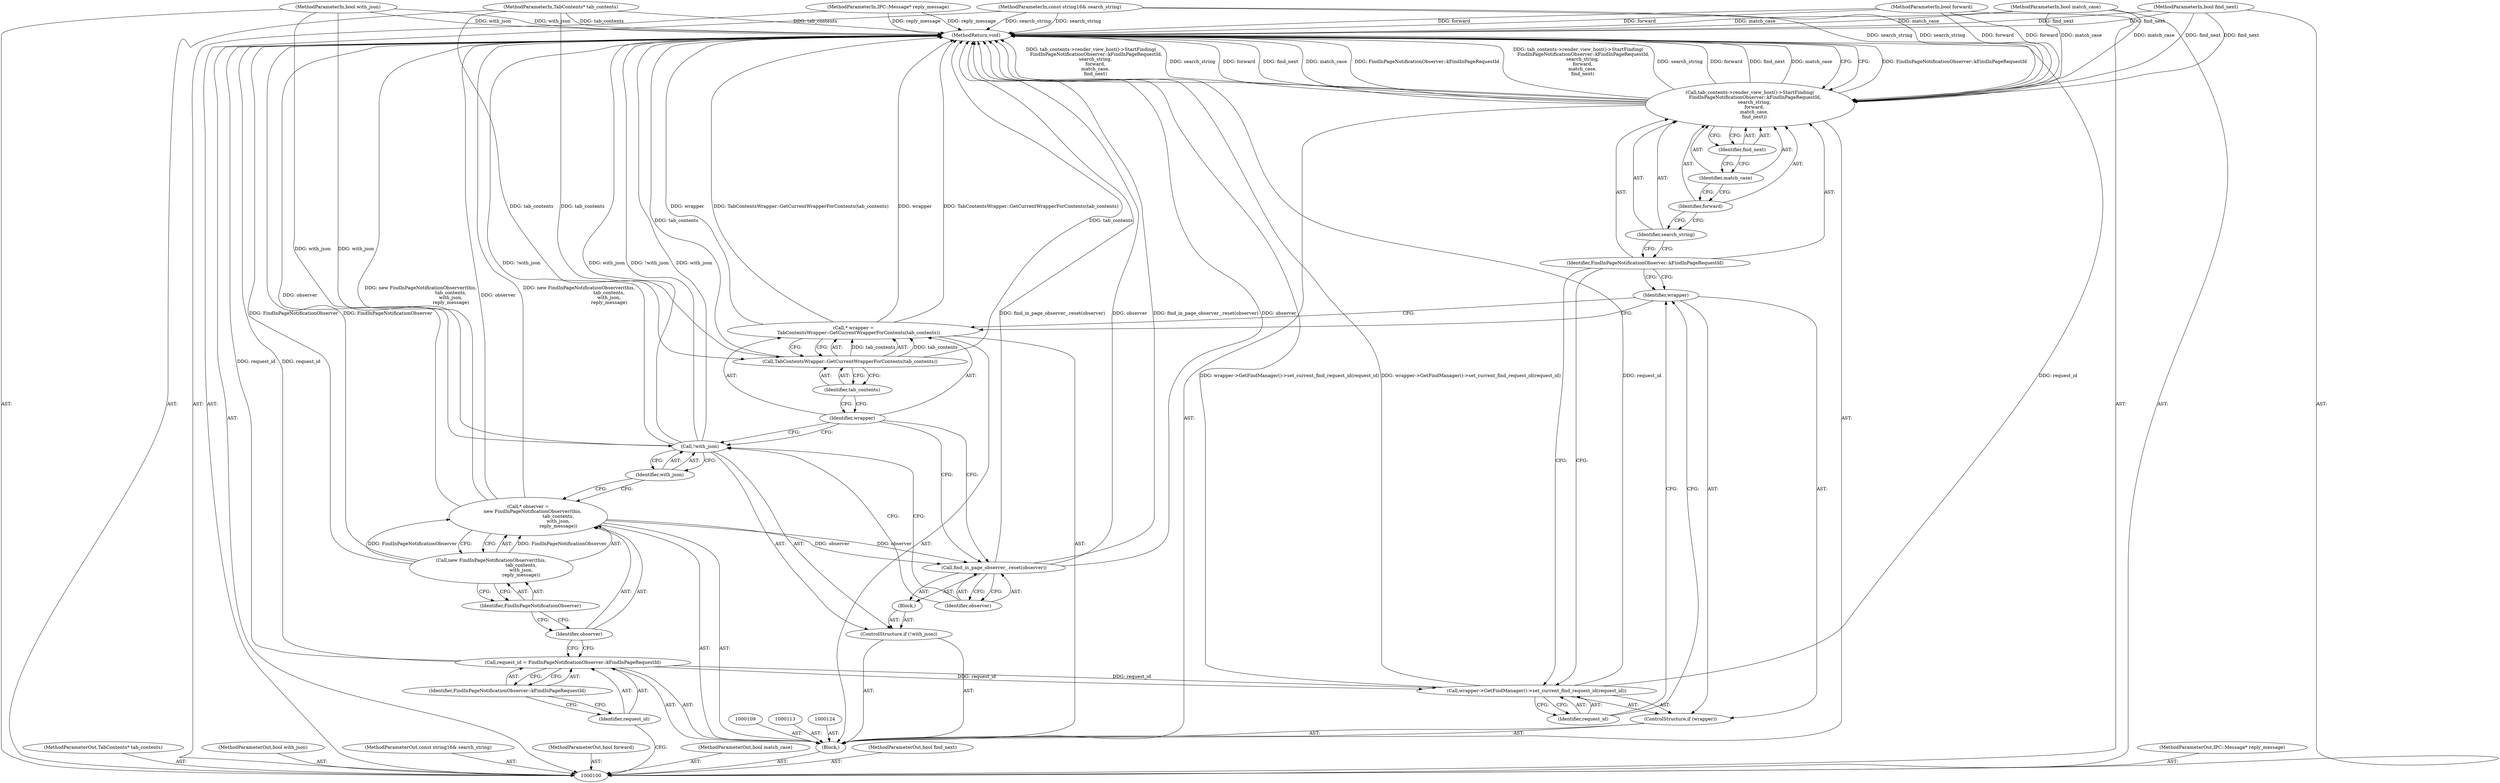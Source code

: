 digraph "1_Chrome_c90c6ca59378d7e86d1a2f28fe96bada35df1508" {
"1000139" [label="(MethodReturn,void)"];
"1000114" [label="(Call,* observer =\n      new FindInPageNotificationObserver(this,\n                                         tab_contents,\n                                         with_json,\n                                         reply_message))"];
"1000115" [label="(Identifier,observer)"];
"1000117" [label="(Identifier,FindInPageNotificationObserver)"];
"1000116" [label="(Call,new FindInPageNotificationObserver(this,\n                                         tab_contents,\n                                         with_json,\n                                         reply_message))"];
"1000121" [label="(Block,)"];
"1000118" [label="(ControlStructure,if (!with_json))"];
"1000119" [label="(Call,!with_json)"];
"1000120" [label="(Identifier,with_json)"];
"1000123" [label="(Identifier,observer)"];
"1000122" [label="(Call,find_in_page_observer_.reset(observer))"];
"1000125" [label="(Call,* wrapper =\n       TabContentsWrapper::GetCurrentWrapperForContents(tab_contents))"];
"1000126" [label="(Identifier,wrapper)"];
"1000128" [label="(Identifier,tab_contents)"];
"1000127" [label="(Call,TabContentsWrapper::GetCurrentWrapperForContents(tab_contents))"];
"1000101" [label="(MethodParameterIn,TabContents* tab_contents)"];
"1000183" [label="(MethodParameterOut,TabContents* tab_contents)"];
"1000129" [label="(ControlStructure,if (wrapper))"];
"1000130" [label="(Identifier,wrapper)"];
"1000131" [label="(Call,wrapper->GetFindManager()->set_current_find_request_id(request_id))"];
"1000132" [label="(Identifier,request_id)"];
"1000133" [label="(Call,tab_contents->render_view_host()->StartFinding(\n       FindInPageNotificationObserver::kFindInPageRequestId,\n      search_string,\n      forward,\n      match_case,\n      find_next))"];
"1000134" [label="(Identifier,FindInPageNotificationObserver::kFindInPageRequestId)"];
"1000135" [label="(Identifier,search_string)"];
"1000136" [label="(Identifier,forward)"];
"1000137" [label="(Identifier,match_case)"];
"1000138" [label="(Identifier,find_next)"];
"1000102" [label="(MethodParameterIn,bool with_json)"];
"1000184" [label="(MethodParameterOut,bool with_json)"];
"1000103" [label="(MethodParameterIn,const string16& search_string)"];
"1000185" [label="(MethodParameterOut,const string16& search_string)"];
"1000104" [label="(MethodParameterIn,bool forward)"];
"1000186" [label="(MethodParameterOut,bool forward)"];
"1000105" [label="(MethodParameterIn,bool match_case)"];
"1000187" [label="(MethodParameterOut,bool match_case)"];
"1000106" [label="(MethodParameterIn,bool find_next)"];
"1000188" [label="(MethodParameterOut,bool find_next)"];
"1000108" [label="(Block,)"];
"1000107" [label="(MethodParameterIn,IPC::Message* reply_message)"];
"1000189" [label="(MethodParameterOut,IPC::Message* reply_message)"];
"1000112" [label="(Identifier,FindInPageNotificationObserver::kFindInPageRequestId)"];
"1000110" [label="(Call,request_id = FindInPageNotificationObserver::kFindInPageRequestId)"];
"1000111" [label="(Identifier,request_id)"];
"1000139" -> "1000100"  [label="AST: "];
"1000139" -> "1000133"  [label="CFG: "];
"1000116" -> "1000139"  [label="DDG: FindInPageNotificationObserver"];
"1000125" -> "1000139"  [label="DDG: wrapper"];
"1000125" -> "1000139"  [label="DDG: TabContentsWrapper::GetCurrentWrapperForContents(tab_contents)"];
"1000107" -> "1000139"  [label="DDG: reply_message"];
"1000104" -> "1000139"  [label="DDG: forward"];
"1000105" -> "1000139"  [label="DDG: match_case"];
"1000114" -> "1000139"  [label="DDG: observer"];
"1000114" -> "1000139"  [label="DDG: new FindInPageNotificationObserver(this,\n                                         tab_contents,\n                                         with_json,\n                                         reply_message)"];
"1000119" -> "1000139"  [label="DDG: !with_json"];
"1000119" -> "1000139"  [label="DDG: with_json"];
"1000131" -> "1000139"  [label="DDG: wrapper->GetFindManager()->set_current_find_request_id(request_id)"];
"1000131" -> "1000139"  [label="DDG: request_id"];
"1000122" -> "1000139"  [label="DDG: observer"];
"1000122" -> "1000139"  [label="DDG: find_in_page_observer_.reset(observer)"];
"1000103" -> "1000139"  [label="DDG: search_string"];
"1000133" -> "1000139"  [label="DDG: FindInPageNotificationObserver::kFindInPageRequestId"];
"1000133" -> "1000139"  [label="DDG: tab_contents->render_view_host()->StartFinding(\n       FindInPageNotificationObserver::kFindInPageRequestId,\n      search_string,\n      forward,\n      match_case,\n      find_next)"];
"1000133" -> "1000139"  [label="DDG: search_string"];
"1000133" -> "1000139"  [label="DDG: forward"];
"1000133" -> "1000139"  [label="DDG: find_next"];
"1000133" -> "1000139"  [label="DDG: match_case"];
"1000102" -> "1000139"  [label="DDG: with_json"];
"1000101" -> "1000139"  [label="DDG: tab_contents"];
"1000127" -> "1000139"  [label="DDG: tab_contents"];
"1000110" -> "1000139"  [label="DDG: request_id"];
"1000106" -> "1000139"  [label="DDG: find_next"];
"1000114" -> "1000108"  [label="AST: "];
"1000114" -> "1000116"  [label="CFG: "];
"1000115" -> "1000114"  [label="AST: "];
"1000116" -> "1000114"  [label="AST: "];
"1000120" -> "1000114"  [label="CFG: "];
"1000114" -> "1000139"  [label="DDG: observer"];
"1000114" -> "1000139"  [label="DDG: new FindInPageNotificationObserver(this,\n                                         tab_contents,\n                                         with_json,\n                                         reply_message)"];
"1000116" -> "1000114"  [label="DDG: FindInPageNotificationObserver"];
"1000114" -> "1000122"  [label="DDG: observer"];
"1000115" -> "1000114"  [label="AST: "];
"1000115" -> "1000110"  [label="CFG: "];
"1000117" -> "1000115"  [label="CFG: "];
"1000117" -> "1000116"  [label="AST: "];
"1000117" -> "1000115"  [label="CFG: "];
"1000116" -> "1000117"  [label="CFG: "];
"1000116" -> "1000114"  [label="AST: "];
"1000116" -> "1000117"  [label="CFG: "];
"1000117" -> "1000116"  [label="AST: "];
"1000114" -> "1000116"  [label="CFG: "];
"1000116" -> "1000139"  [label="DDG: FindInPageNotificationObserver"];
"1000116" -> "1000114"  [label="DDG: FindInPageNotificationObserver"];
"1000121" -> "1000118"  [label="AST: "];
"1000122" -> "1000121"  [label="AST: "];
"1000118" -> "1000108"  [label="AST: "];
"1000119" -> "1000118"  [label="AST: "];
"1000121" -> "1000118"  [label="AST: "];
"1000119" -> "1000118"  [label="AST: "];
"1000119" -> "1000120"  [label="CFG: "];
"1000120" -> "1000119"  [label="AST: "];
"1000123" -> "1000119"  [label="CFG: "];
"1000126" -> "1000119"  [label="CFG: "];
"1000119" -> "1000139"  [label="DDG: !with_json"];
"1000119" -> "1000139"  [label="DDG: with_json"];
"1000102" -> "1000119"  [label="DDG: with_json"];
"1000120" -> "1000119"  [label="AST: "];
"1000120" -> "1000114"  [label="CFG: "];
"1000119" -> "1000120"  [label="CFG: "];
"1000123" -> "1000122"  [label="AST: "];
"1000123" -> "1000119"  [label="CFG: "];
"1000122" -> "1000123"  [label="CFG: "];
"1000122" -> "1000121"  [label="AST: "];
"1000122" -> "1000123"  [label="CFG: "];
"1000123" -> "1000122"  [label="AST: "];
"1000126" -> "1000122"  [label="CFG: "];
"1000122" -> "1000139"  [label="DDG: observer"];
"1000122" -> "1000139"  [label="DDG: find_in_page_observer_.reset(observer)"];
"1000114" -> "1000122"  [label="DDG: observer"];
"1000125" -> "1000108"  [label="AST: "];
"1000125" -> "1000127"  [label="CFG: "];
"1000126" -> "1000125"  [label="AST: "];
"1000127" -> "1000125"  [label="AST: "];
"1000130" -> "1000125"  [label="CFG: "];
"1000125" -> "1000139"  [label="DDG: wrapper"];
"1000125" -> "1000139"  [label="DDG: TabContentsWrapper::GetCurrentWrapperForContents(tab_contents)"];
"1000127" -> "1000125"  [label="DDG: tab_contents"];
"1000126" -> "1000125"  [label="AST: "];
"1000126" -> "1000122"  [label="CFG: "];
"1000126" -> "1000119"  [label="CFG: "];
"1000128" -> "1000126"  [label="CFG: "];
"1000128" -> "1000127"  [label="AST: "];
"1000128" -> "1000126"  [label="CFG: "];
"1000127" -> "1000128"  [label="CFG: "];
"1000127" -> "1000125"  [label="AST: "];
"1000127" -> "1000128"  [label="CFG: "];
"1000128" -> "1000127"  [label="AST: "];
"1000125" -> "1000127"  [label="CFG: "];
"1000127" -> "1000139"  [label="DDG: tab_contents"];
"1000127" -> "1000125"  [label="DDG: tab_contents"];
"1000101" -> "1000127"  [label="DDG: tab_contents"];
"1000101" -> "1000100"  [label="AST: "];
"1000101" -> "1000139"  [label="DDG: tab_contents"];
"1000101" -> "1000127"  [label="DDG: tab_contents"];
"1000183" -> "1000100"  [label="AST: "];
"1000129" -> "1000108"  [label="AST: "];
"1000130" -> "1000129"  [label="AST: "];
"1000131" -> "1000129"  [label="AST: "];
"1000130" -> "1000129"  [label="AST: "];
"1000130" -> "1000125"  [label="CFG: "];
"1000132" -> "1000130"  [label="CFG: "];
"1000134" -> "1000130"  [label="CFG: "];
"1000131" -> "1000129"  [label="AST: "];
"1000131" -> "1000132"  [label="CFG: "];
"1000132" -> "1000131"  [label="AST: "];
"1000134" -> "1000131"  [label="CFG: "];
"1000131" -> "1000139"  [label="DDG: wrapper->GetFindManager()->set_current_find_request_id(request_id)"];
"1000131" -> "1000139"  [label="DDG: request_id"];
"1000110" -> "1000131"  [label="DDG: request_id"];
"1000132" -> "1000131"  [label="AST: "];
"1000132" -> "1000130"  [label="CFG: "];
"1000131" -> "1000132"  [label="CFG: "];
"1000133" -> "1000108"  [label="AST: "];
"1000133" -> "1000138"  [label="CFG: "];
"1000134" -> "1000133"  [label="AST: "];
"1000135" -> "1000133"  [label="AST: "];
"1000136" -> "1000133"  [label="AST: "];
"1000137" -> "1000133"  [label="AST: "];
"1000138" -> "1000133"  [label="AST: "];
"1000139" -> "1000133"  [label="CFG: "];
"1000133" -> "1000139"  [label="DDG: FindInPageNotificationObserver::kFindInPageRequestId"];
"1000133" -> "1000139"  [label="DDG: tab_contents->render_view_host()->StartFinding(\n       FindInPageNotificationObserver::kFindInPageRequestId,\n      search_string,\n      forward,\n      match_case,\n      find_next)"];
"1000133" -> "1000139"  [label="DDG: search_string"];
"1000133" -> "1000139"  [label="DDG: forward"];
"1000133" -> "1000139"  [label="DDG: find_next"];
"1000133" -> "1000139"  [label="DDG: match_case"];
"1000103" -> "1000133"  [label="DDG: search_string"];
"1000104" -> "1000133"  [label="DDG: forward"];
"1000105" -> "1000133"  [label="DDG: match_case"];
"1000106" -> "1000133"  [label="DDG: find_next"];
"1000134" -> "1000133"  [label="AST: "];
"1000134" -> "1000131"  [label="CFG: "];
"1000134" -> "1000130"  [label="CFG: "];
"1000135" -> "1000134"  [label="CFG: "];
"1000135" -> "1000133"  [label="AST: "];
"1000135" -> "1000134"  [label="CFG: "];
"1000136" -> "1000135"  [label="CFG: "];
"1000136" -> "1000133"  [label="AST: "];
"1000136" -> "1000135"  [label="CFG: "];
"1000137" -> "1000136"  [label="CFG: "];
"1000137" -> "1000133"  [label="AST: "];
"1000137" -> "1000136"  [label="CFG: "];
"1000138" -> "1000137"  [label="CFG: "];
"1000138" -> "1000133"  [label="AST: "];
"1000138" -> "1000137"  [label="CFG: "];
"1000133" -> "1000138"  [label="CFG: "];
"1000102" -> "1000100"  [label="AST: "];
"1000102" -> "1000139"  [label="DDG: with_json"];
"1000102" -> "1000119"  [label="DDG: with_json"];
"1000184" -> "1000100"  [label="AST: "];
"1000103" -> "1000100"  [label="AST: "];
"1000103" -> "1000139"  [label="DDG: search_string"];
"1000103" -> "1000133"  [label="DDG: search_string"];
"1000185" -> "1000100"  [label="AST: "];
"1000104" -> "1000100"  [label="AST: "];
"1000104" -> "1000139"  [label="DDG: forward"];
"1000104" -> "1000133"  [label="DDG: forward"];
"1000186" -> "1000100"  [label="AST: "];
"1000105" -> "1000100"  [label="AST: "];
"1000105" -> "1000139"  [label="DDG: match_case"];
"1000105" -> "1000133"  [label="DDG: match_case"];
"1000187" -> "1000100"  [label="AST: "];
"1000106" -> "1000100"  [label="AST: "];
"1000106" -> "1000139"  [label="DDG: find_next"];
"1000106" -> "1000133"  [label="DDG: find_next"];
"1000188" -> "1000100"  [label="AST: "];
"1000108" -> "1000100"  [label="AST: "];
"1000109" -> "1000108"  [label="AST: "];
"1000110" -> "1000108"  [label="AST: "];
"1000113" -> "1000108"  [label="AST: "];
"1000114" -> "1000108"  [label="AST: "];
"1000118" -> "1000108"  [label="AST: "];
"1000124" -> "1000108"  [label="AST: "];
"1000125" -> "1000108"  [label="AST: "];
"1000129" -> "1000108"  [label="AST: "];
"1000133" -> "1000108"  [label="AST: "];
"1000107" -> "1000100"  [label="AST: "];
"1000107" -> "1000139"  [label="DDG: reply_message"];
"1000189" -> "1000100"  [label="AST: "];
"1000112" -> "1000110"  [label="AST: "];
"1000112" -> "1000111"  [label="CFG: "];
"1000110" -> "1000112"  [label="CFG: "];
"1000110" -> "1000108"  [label="AST: "];
"1000110" -> "1000112"  [label="CFG: "];
"1000111" -> "1000110"  [label="AST: "];
"1000112" -> "1000110"  [label="AST: "];
"1000115" -> "1000110"  [label="CFG: "];
"1000110" -> "1000139"  [label="DDG: request_id"];
"1000110" -> "1000131"  [label="DDG: request_id"];
"1000111" -> "1000110"  [label="AST: "];
"1000111" -> "1000100"  [label="CFG: "];
"1000112" -> "1000111"  [label="CFG: "];
}
